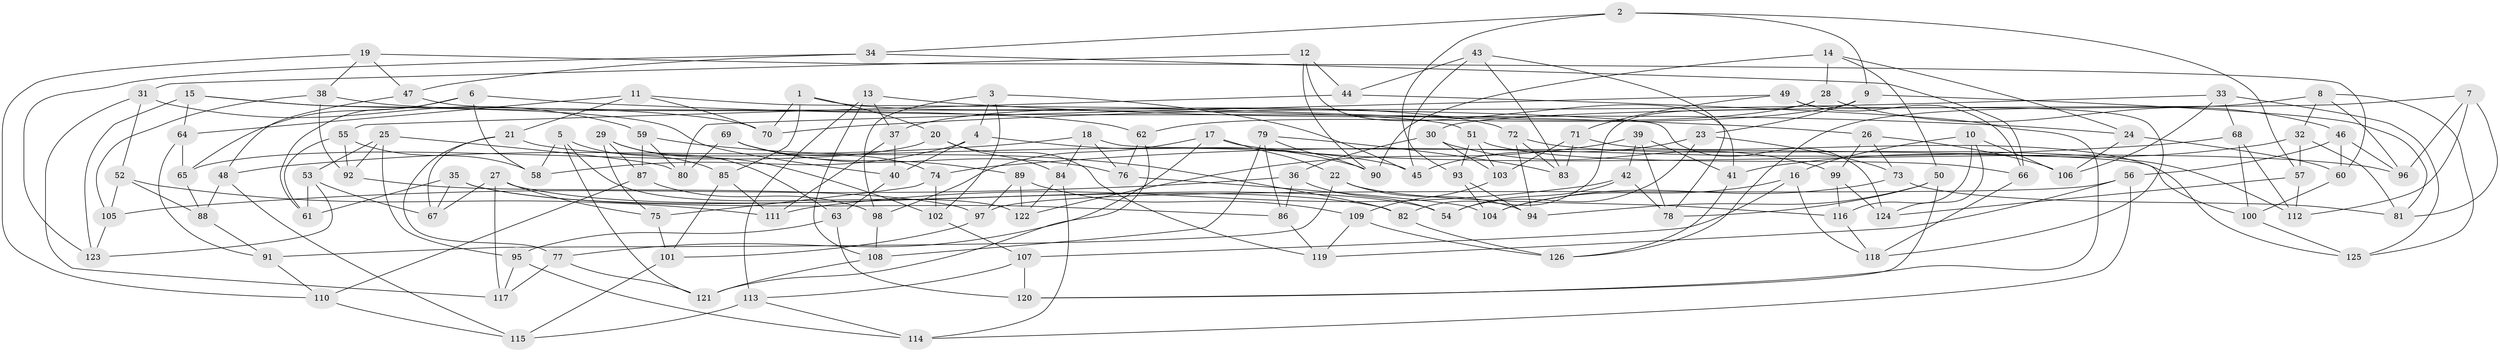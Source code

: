 // Generated by graph-tools (version 1.1) at 2025/11/02/27/25 16:11:45]
// undirected, 126 vertices, 252 edges
graph export_dot {
graph [start="1"]
  node [color=gray90,style=filled];
  1;
  2;
  3;
  4;
  5;
  6;
  7;
  8;
  9;
  10;
  11;
  12;
  13;
  14;
  15;
  16;
  17;
  18;
  19;
  20;
  21;
  22;
  23;
  24;
  25;
  26;
  27;
  28;
  29;
  30;
  31;
  32;
  33;
  34;
  35;
  36;
  37;
  38;
  39;
  40;
  41;
  42;
  43;
  44;
  45;
  46;
  47;
  48;
  49;
  50;
  51;
  52;
  53;
  54;
  55;
  56;
  57;
  58;
  59;
  60;
  61;
  62;
  63;
  64;
  65;
  66;
  67;
  68;
  69;
  70;
  71;
  72;
  73;
  74;
  75;
  76;
  77;
  78;
  79;
  80;
  81;
  82;
  83;
  84;
  85;
  86;
  87;
  88;
  89;
  90;
  91;
  92;
  93;
  94;
  95;
  96;
  97;
  98;
  99;
  100;
  101;
  102;
  103;
  104;
  105;
  106;
  107;
  108;
  109;
  110;
  111;
  112;
  113;
  114;
  115;
  116;
  117;
  118;
  119;
  120;
  121;
  122;
  123;
  124;
  125;
  126;
  1 -- 70;
  1 -- 20;
  1 -- 72;
  1 -- 85;
  2 -- 57;
  2 -- 34;
  2 -- 93;
  2 -- 9;
  3 -- 4;
  3 -- 102;
  3 -- 98;
  3 -- 45;
  4 -- 40;
  4 -- 90;
  4 -- 58;
  5 -- 85;
  5 -- 121;
  5 -- 122;
  5 -- 58;
  6 -- 26;
  6 -- 58;
  6 -- 61;
  6 -- 65;
  7 -- 30;
  7 -- 112;
  7 -- 96;
  7 -- 81;
  8 -- 125;
  8 -- 32;
  8 -- 126;
  8 -- 96;
  9 -- 81;
  9 -- 23;
  9 -- 62;
  10 -- 106;
  10 -- 124;
  10 -- 16;
  10 -- 116;
  11 -- 21;
  11 -- 70;
  11 -- 64;
  11 -- 124;
  12 -- 44;
  12 -- 41;
  12 -- 31;
  12 -- 90;
  13 -- 113;
  13 -- 108;
  13 -- 37;
  13 -- 24;
  14 -- 24;
  14 -- 90;
  14 -- 50;
  14 -- 28;
  15 -- 70;
  15 -- 64;
  15 -- 123;
  15 -- 40;
  16 -- 107;
  16 -- 104;
  16 -- 118;
  17 -- 98;
  17 -- 22;
  17 -- 77;
  17 -- 96;
  18 -- 76;
  18 -- 100;
  18 -- 84;
  18 -- 48;
  19 -- 110;
  19 -- 47;
  19 -- 60;
  19 -- 38;
  20 -- 119;
  20 -- 65;
  20 -- 84;
  21 -- 77;
  21 -- 45;
  21 -- 67;
  22 -- 116;
  22 -- 91;
  22 -- 94;
  23 -- 45;
  23 -- 73;
  23 -- 54;
  24 -- 106;
  24 -- 60;
  25 -- 95;
  25 -- 53;
  25 -- 92;
  25 -- 80;
  26 -- 106;
  26 -- 73;
  26 -- 99;
  27 -- 54;
  27 -- 75;
  27 -- 117;
  27 -- 67;
  28 -- 82;
  28 -- 46;
  28 -- 37;
  29 -- 63;
  29 -- 87;
  29 -- 102;
  29 -- 75;
  30 -- 103;
  30 -- 99;
  30 -- 36;
  31 -- 59;
  31 -- 117;
  31 -- 52;
  32 -- 57;
  32 -- 41;
  32 -- 81;
  33 -- 70;
  33 -- 68;
  33 -- 106;
  33 -- 125;
  34 -- 66;
  34 -- 123;
  34 -- 47;
  35 -- 86;
  35 -- 82;
  35 -- 61;
  35 -- 67;
  36 -- 105;
  36 -- 54;
  36 -- 86;
  37 -- 111;
  37 -- 40;
  38 -- 92;
  38 -- 105;
  38 -- 62;
  39 -- 42;
  39 -- 78;
  39 -- 122;
  39 -- 41;
  40 -- 63;
  41 -- 126;
  42 -- 111;
  42 -- 78;
  42 -- 54;
  43 -- 83;
  43 -- 78;
  43 -- 44;
  43 -- 45;
  44 -- 120;
  44 -- 55;
  46 -- 56;
  46 -- 60;
  46 -- 96;
  47 -- 51;
  47 -- 48;
  48 -- 88;
  48 -- 115;
  49 -- 66;
  49 -- 118;
  49 -- 71;
  49 -- 80;
  50 -- 120;
  50 -- 78;
  50 -- 94;
  51 -- 103;
  51 -- 66;
  51 -- 93;
  52 -- 88;
  52 -- 111;
  52 -- 105;
  53 -- 61;
  53 -- 123;
  53 -- 67;
  55 -- 92;
  55 -- 58;
  55 -- 61;
  56 -- 119;
  56 -- 97;
  56 -- 114;
  57 -- 124;
  57 -- 112;
  59 -- 87;
  59 -- 80;
  59 -- 82;
  60 -- 100;
  62 -- 76;
  62 -- 121;
  63 -- 95;
  63 -- 120;
  64 -- 91;
  64 -- 65;
  65 -- 88;
  66 -- 118;
  68 -- 112;
  68 -- 74;
  68 -- 100;
  69 -- 76;
  69 -- 74;
  69 -- 80;
  69 -- 89;
  71 -- 125;
  71 -- 83;
  71 -- 103;
  72 -- 94;
  72 -- 112;
  72 -- 83;
  73 -- 104;
  73 -- 81;
  74 -- 102;
  74 -- 75;
  75 -- 101;
  76 -- 104;
  77 -- 117;
  77 -- 121;
  79 -- 83;
  79 -- 86;
  79 -- 108;
  79 -- 90;
  82 -- 126;
  84 -- 114;
  84 -- 122;
  85 -- 111;
  85 -- 101;
  86 -- 119;
  87 -- 98;
  87 -- 110;
  88 -- 91;
  89 -- 122;
  89 -- 97;
  89 -- 109;
  91 -- 110;
  92 -- 97;
  93 -- 104;
  93 -- 94;
  95 -- 117;
  95 -- 114;
  97 -- 101;
  98 -- 108;
  99 -- 124;
  99 -- 116;
  100 -- 125;
  101 -- 115;
  102 -- 107;
  103 -- 109;
  105 -- 123;
  107 -- 120;
  107 -- 113;
  108 -- 121;
  109 -- 119;
  109 -- 126;
  110 -- 115;
  113 -- 115;
  113 -- 114;
  116 -- 118;
}
